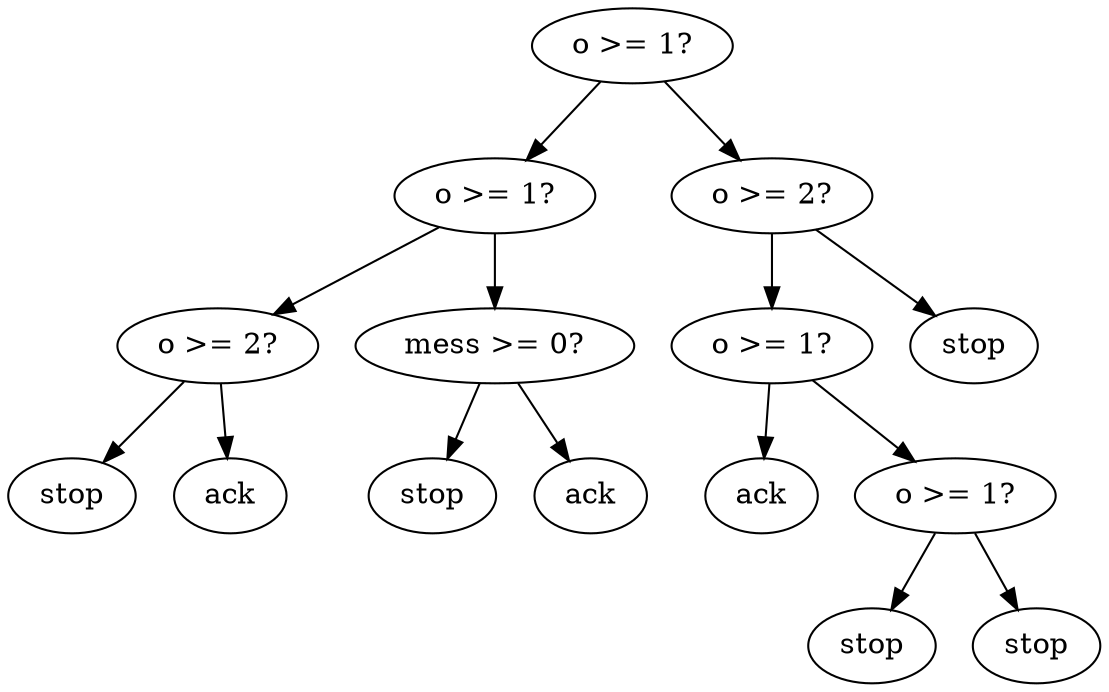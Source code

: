 digraph tree {
    "0x0" [label="o >= 1?"];
    "0x1" [label="o >= 1?"];
    "0x2" [label="o >= 2?"];
    "0x3" [label="stop"];
    "0x4" [label="ack"];
    "0x5" [label="mess >= 0?"];
    "0x6" [label="stop"];
    "0x7" [label="ack"];
    "0x8" [label="o >= 2?"];
    "0x9" [label="o >= 1?"];
    "0xa" [label="ack"];
    "0xb" [label="o >= 1?"];
    "0xc" [label="stop"];
    "0xd" [label="stop"];
    "0xe" [label="stop"];
    "0x0" -> "0x1";
    "0x0" -> "0x8";
    "0x1" -> "0x2";
    "0x1" -> "0x5";
    "0x2" -> "0x3";
    "0x2" -> "0x4";
    "0x5" -> "0x6";
    "0x5" -> "0x7";
    "0x8" -> "0x9";
    "0x8" -> "0xe";
    "0x9" -> "0xa";
    "0x9" -> "0xb";
    "0xb" -> "0xc";
    "0xb" -> "0xd";
}
